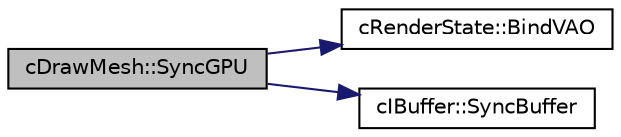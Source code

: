 digraph "cDrawMesh::SyncGPU"
{
 // LATEX_PDF_SIZE
  edge [fontname="Helvetica",fontsize="10",labelfontname="Helvetica",labelfontsize="10"];
  node [fontname="Helvetica",fontsize="10",shape=record];
  rankdir="LR";
  Node1 [label="cDrawMesh::SyncGPU",height=0.2,width=0.4,color="black", fillcolor="grey75", style="filled", fontcolor="black",tooltip=" "];
  Node1 -> Node2 [color="midnightblue",fontsize="10",style="solid",fontname="Helvetica"];
  Node2 [label="cRenderState::BindVAO",height=0.2,width=0.4,color="black", fillcolor="white", style="filled",URL="$classc_render_state.html#a2af7db448b611a9fc6509451302a30cf",tooltip=" "];
  Node1 -> Node3 [color="midnightblue",fontsize="10",style="solid",fontname="Helvetica"];
  Node3 [label="cIBuffer::SyncBuffer",height=0.2,width=0.4,color="black", fillcolor="white", style="filled",URL="$classc_i_buffer.html#a6e59791e98561c9a893b1a7f0d37f6f9",tooltip=" "];
}
